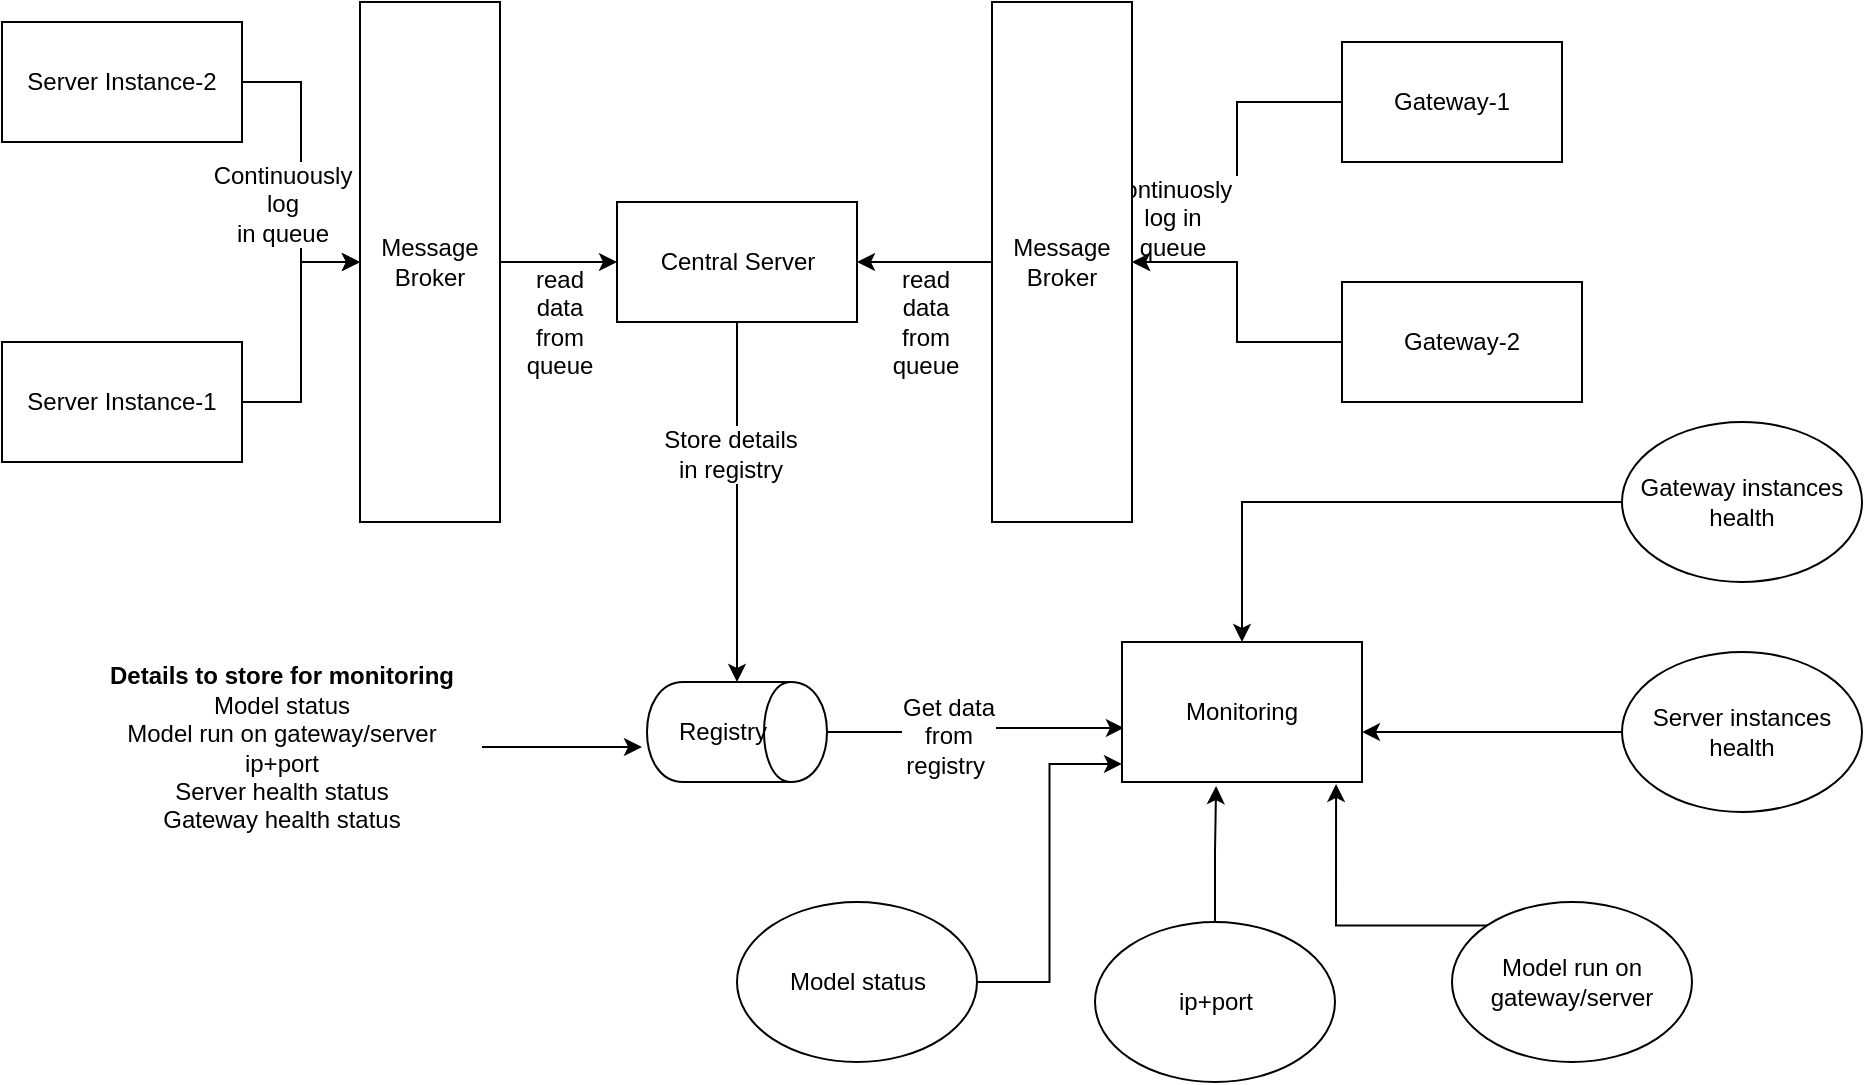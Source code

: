 <mxfile version="10.5.9" type="device"><diagram id="zAW5w8Yk_FDeW_ZFTJbN" name="Page-1"><mxGraphModel dx="793" dy="496" grid="1" gridSize="10" guides="1" tooltips="1" connect="1" arrows="1" fold="1" page="1" pageScale="1" pageWidth="827" pageHeight="1169" math="0" shadow="0"><root><mxCell id="0"/><mxCell id="1" parent="0"/><mxCell id="KBAuhxlK76iPSQWTcfwz-24" value="" style="edgeStyle=orthogonalEdgeStyle;rounded=0;orthogonalLoop=1;jettySize=auto;html=1;entryX=0;entryY=0.5;entryDx=0;entryDy=0;" edge="1" parent="1" source="KBAuhxlK76iPSQWTcfwz-4" target="KBAuhxlK76iPSQWTcfwz-22"><mxGeometry relative="1" as="geometry"><mxPoint x="377.5" y="350" as="targetPoint"/></mxGeometry></mxCell><mxCell id="KBAuhxlK76iPSQWTcfwz-25" value="Store details&lt;br&gt;in registry" style="text;html=1;resizable=0;points=[];align=center;verticalAlign=middle;labelBackgroundColor=#ffffff;" vertex="1" connectable="0" parent="KBAuhxlK76iPSQWTcfwz-24"><mxGeometry y="-24" relative="1" as="geometry"><mxPoint x="20" y="-24" as="offset"/></mxGeometry></mxCell><mxCell id="KBAuhxlK76iPSQWTcfwz-4" value="Central Server&lt;br&gt;" style="rounded=0;whiteSpace=wrap;html=1;" vertex="1" parent="1"><mxGeometry x="317.5" y="210" width="120" height="60" as="geometry"/></mxCell><mxCell id="KBAuhxlK76iPSQWTcfwz-5" value="" style="edgeStyle=orthogonalEdgeStyle;rounded=0;orthogonalLoop=1;jettySize=auto;html=1;" edge="1" parent="1" source="KBAuhxlK76iPSQWTcfwz-7" target="KBAuhxlK76iPSQWTcfwz-18"><mxGeometry relative="1" as="geometry"><mxPoint x="580" y="160" as="targetPoint"/></mxGeometry></mxCell><mxCell id="KBAuhxlK76iPSQWTcfwz-6" value="Continuosly&amp;nbsp; &lt;br&gt;log in &lt;br&gt;queue" style="text;html=1;resizable=0;points=[];align=center;verticalAlign=middle;labelBackgroundColor=#ffffff;" vertex="1" connectable="0" parent="KBAuhxlK76iPSQWTcfwz-5"><mxGeometry x="-0.438" y="29" relative="1" as="geometry"><mxPoint x="-33" y="29" as="offset"/></mxGeometry></mxCell><mxCell id="KBAuhxlK76iPSQWTcfwz-7" value="Gateway-1&lt;br&gt;" style="rounded=0;whiteSpace=wrap;html=1;" vertex="1" parent="1"><mxGeometry x="680" y="130" width="110" height="60" as="geometry"/></mxCell><mxCell id="KBAuhxlK76iPSQWTcfwz-8" value="" style="edgeStyle=orthogonalEdgeStyle;rounded=0;orthogonalLoop=1;jettySize=auto;html=1;" edge="1" parent="1" source="KBAuhxlK76iPSQWTcfwz-9" target="KBAuhxlK76iPSQWTcfwz-18"><mxGeometry relative="1" as="geometry"><mxPoint x="580" y="280" as="targetPoint"/></mxGeometry></mxCell><mxCell id="KBAuhxlK76iPSQWTcfwz-9" value="Gateway-2" style="rounded=0;whiteSpace=wrap;html=1;" vertex="1" parent="1"><mxGeometry x="680" y="250" width="120" height="60" as="geometry"/></mxCell><mxCell id="KBAuhxlK76iPSQWTcfwz-10" value="" style="edgeStyle=orthogonalEdgeStyle;rounded=0;orthogonalLoop=1;jettySize=auto;html=1;" edge="1" parent="1" source="KBAuhxlK76iPSQWTcfwz-12" target="KBAuhxlK76iPSQWTcfwz-16"><mxGeometry relative="1" as="geometry"/></mxCell><mxCell id="KBAuhxlK76iPSQWTcfwz-11" value="Continuously &lt;br&gt;log &lt;br&gt;in queue" style="text;html=1;resizable=0;points=[];align=center;verticalAlign=middle;labelBackgroundColor=#ffffff;" vertex="1" connectable="0" parent="KBAuhxlK76iPSQWTcfwz-10"><mxGeometry x="-0.168" y="-2" relative="1" as="geometry"><mxPoint x="-8" y="28" as="offset"/></mxGeometry></mxCell><mxCell id="KBAuhxlK76iPSQWTcfwz-12" value="Server Instance-2&lt;br&gt;" style="rounded=0;whiteSpace=wrap;html=1;" vertex="1" parent="1"><mxGeometry x="10" y="120" width="120" height="60" as="geometry"/></mxCell><mxCell id="KBAuhxlK76iPSQWTcfwz-13" value="" style="edgeStyle=orthogonalEdgeStyle;rounded=0;orthogonalLoop=1;jettySize=auto;html=1;" edge="1" parent="1" source="KBAuhxlK76iPSQWTcfwz-14" target="KBAuhxlK76iPSQWTcfwz-16"><mxGeometry relative="1" as="geometry"/></mxCell><mxCell id="KBAuhxlK76iPSQWTcfwz-14" value="Server Instance-1" style="rounded=0;whiteSpace=wrap;html=1;" vertex="1" parent="1"><mxGeometry x="10" y="280" width="120" height="60" as="geometry"/></mxCell><mxCell id="KBAuhxlK76iPSQWTcfwz-15" value="" style="edgeStyle=orthogonalEdgeStyle;rounded=0;orthogonalLoop=1;jettySize=auto;html=1;" edge="1" parent="1" source="KBAuhxlK76iPSQWTcfwz-16" target="KBAuhxlK76iPSQWTcfwz-4"><mxGeometry relative="1" as="geometry"/></mxCell><mxCell id="KBAuhxlK76iPSQWTcfwz-16" value="Message Broker" style="rounded=0;whiteSpace=wrap;html=1;" vertex="1" parent="1"><mxGeometry x="189" y="110" width="70" height="260" as="geometry"/></mxCell><mxCell id="KBAuhxlK76iPSQWTcfwz-17" value="" style="edgeStyle=orthogonalEdgeStyle;rounded=0;orthogonalLoop=1;jettySize=auto;html=1;" edge="1" parent="1" source="KBAuhxlK76iPSQWTcfwz-18" target="KBAuhxlK76iPSQWTcfwz-4"><mxGeometry relative="1" as="geometry"/></mxCell><mxCell id="KBAuhxlK76iPSQWTcfwz-18" value="Message Broker" style="rounded=0;whiteSpace=wrap;html=1;" vertex="1" parent="1"><mxGeometry x="505" y="110" width="70" height="260" as="geometry"/></mxCell><mxCell id="KBAuhxlK76iPSQWTcfwz-19" value="read &lt;br&gt;data from queue" style="text;html=1;strokeColor=none;fillColor=none;align=center;verticalAlign=middle;whiteSpace=wrap;rounded=0;" vertex="1" parent="1"><mxGeometry x="268.5" y="260" width="40" height="20" as="geometry"/></mxCell><mxCell id="KBAuhxlK76iPSQWTcfwz-20" value="read &lt;br&gt;data from queue" style="text;html=1;strokeColor=none;fillColor=none;align=center;verticalAlign=middle;whiteSpace=wrap;rounded=0;" vertex="1" parent="1"><mxGeometry x="451.5" y="260" width="40" height="20" as="geometry"/></mxCell><mxCell id="KBAuhxlK76iPSQWTcfwz-28" value="" style="edgeStyle=orthogonalEdgeStyle;rounded=0;orthogonalLoop=1;jettySize=auto;html=1;entryX=0.008;entryY=0.614;entryDx=0;entryDy=0;entryPerimeter=0;" edge="1" parent="1" source="KBAuhxlK76iPSQWTcfwz-22" target="KBAuhxlK76iPSQWTcfwz-26"><mxGeometry relative="1" as="geometry"><mxPoint x="575" y="475" as="targetPoint"/></mxGeometry></mxCell><mxCell id="KBAuhxlK76iPSQWTcfwz-29" value="Get data &lt;br&gt;from&lt;br&gt;registry&amp;nbsp;" style="text;html=1;resizable=0;points=[];align=center;verticalAlign=middle;labelBackgroundColor=#ffffff;" vertex="1" connectable="0" parent="KBAuhxlK76iPSQWTcfwz-28"><mxGeometry x="-0.207" y="-2" relative="1" as="geometry"><mxPoint x="1" as="offset"/></mxGeometry></mxCell><mxCell id="KBAuhxlK76iPSQWTcfwz-22" value="Registry" style="shape=cylinder;whiteSpace=wrap;html=1;boundedLbl=1;backgroundOutline=1;direction=south;" vertex="1" parent="1"><mxGeometry x="332.5" y="450" width="90" height="50" as="geometry"/></mxCell><mxCell id="KBAuhxlK76iPSQWTcfwz-26" value="Monitoring" style="rounded=0;whiteSpace=wrap;html=1;" vertex="1" parent="1"><mxGeometry x="570" y="430" width="120" height="70" as="geometry"/></mxCell><mxCell id="KBAuhxlK76iPSQWTcfwz-51" value="" style="edgeStyle=orthogonalEdgeStyle;rounded=0;orthogonalLoop=1;jettySize=auto;html=1;" edge="1" parent="1" source="KBAuhxlK76iPSQWTcfwz-30"><mxGeometry relative="1" as="geometry"><mxPoint x="330" y="482.5" as="targetPoint"/></mxGeometry></mxCell><mxCell id="KBAuhxlK76iPSQWTcfwz-30" value="&lt;b&gt;Details to store for monitoring&lt;/b&gt;&lt;br&gt;Model status&lt;br&gt;Model run on gateway/server&lt;br&gt;ip+port&lt;br&gt;Server health status&lt;br&gt;Gateway health status&lt;br&gt;" style="text;html=1;strokeColor=none;fillColor=none;align=center;verticalAlign=middle;whiteSpace=wrap;rounded=0;" vertex="1" parent="1"><mxGeometry x="50" y="465" width="200" height="35" as="geometry"/></mxCell><mxCell id="KBAuhxlK76iPSQWTcfwz-37" style="edgeStyle=orthogonalEdgeStyle;rounded=0;orthogonalLoop=1;jettySize=auto;html=1;entryX=0;entryY=0.871;entryDx=0;entryDy=0;entryPerimeter=0;" edge="1" parent="1" source="KBAuhxlK76iPSQWTcfwz-32" target="KBAuhxlK76iPSQWTcfwz-26"><mxGeometry relative="1" as="geometry"/></mxCell><mxCell id="KBAuhxlK76iPSQWTcfwz-32" value="Model status" style="ellipse;whiteSpace=wrap;html=1;" vertex="1" parent="1"><mxGeometry x="377.5" y="560" width="120" height="80" as="geometry"/></mxCell><mxCell id="KBAuhxlK76iPSQWTcfwz-46" style="edgeStyle=orthogonalEdgeStyle;rounded=0;orthogonalLoop=1;jettySize=auto;html=1;exitX=0.5;exitY=0;exitDx=0;exitDy=0;entryX=0.392;entryY=1.029;entryDx=0;entryDy=0;entryPerimeter=0;" edge="1" parent="1" source="KBAuhxlK76iPSQWTcfwz-33" target="KBAuhxlK76iPSQWTcfwz-26"><mxGeometry relative="1" as="geometry"/></mxCell><mxCell id="KBAuhxlK76iPSQWTcfwz-33" value="ip+port" style="ellipse;whiteSpace=wrap;html=1;" vertex="1" parent="1"><mxGeometry x="556.5" y="570" width="120" height="80" as="geometry"/></mxCell><mxCell id="KBAuhxlK76iPSQWTcfwz-43" style="edgeStyle=orthogonalEdgeStyle;rounded=0;orthogonalLoop=1;jettySize=auto;html=1;exitX=0;exitY=0;exitDx=0;exitDy=0;entryX=0.892;entryY=1.014;entryDx=0;entryDy=0;entryPerimeter=0;" edge="1" parent="1" source="KBAuhxlK76iPSQWTcfwz-34" target="KBAuhxlK76iPSQWTcfwz-26"><mxGeometry relative="1" as="geometry"/></mxCell><mxCell id="KBAuhxlK76iPSQWTcfwz-34" value="Model run on gateway/server" style="ellipse;whiteSpace=wrap;html=1;" vertex="1" parent="1"><mxGeometry x="735" y="560" width="120" height="80" as="geometry"/></mxCell><mxCell id="KBAuhxlK76iPSQWTcfwz-45" style="edgeStyle=orthogonalEdgeStyle;rounded=0;orthogonalLoop=1;jettySize=auto;html=1;exitX=0;exitY=0.5;exitDx=0;exitDy=0;entryX=1;entryY=0.643;entryDx=0;entryDy=0;entryPerimeter=0;" edge="1" parent="1" source="KBAuhxlK76iPSQWTcfwz-38" target="KBAuhxlK76iPSQWTcfwz-26"><mxGeometry relative="1" as="geometry"/></mxCell><mxCell id="KBAuhxlK76iPSQWTcfwz-38" value="Server instances health" style="ellipse;whiteSpace=wrap;html=1;" vertex="1" parent="1"><mxGeometry x="820" y="435" width="120" height="80" as="geometry"/></mxCell><mxCell id="KBAuhxlK76iPSQWTcfwz-42" style="edgeStyle=orthogonalEdgeStyle;rounded=0;orthogonalLoop=1;jettySize=auto;html=1;exitX=0;exitY=0.5;exitDx=0;exitDy=0;" edge="1" parent="1" source="KBAuhxlK76iPSQWTcfwz-39" target="KBAuhxlK76iPSQWTcfwz-26"><mxGeometry relative="1" as="geometry"/></mxCell><mxCell id="KBAuhxlK76iPSQWTcfwz-39" value="Gateway instances health" style="ellipse;whiteSpace=wrap;html=1;" vertex="1" parent="1"><mxGeometry x="820" y="320" width="120" height="80" as="geometry"/></mxCell></root></mxGraphModel></diagram></mxfile>